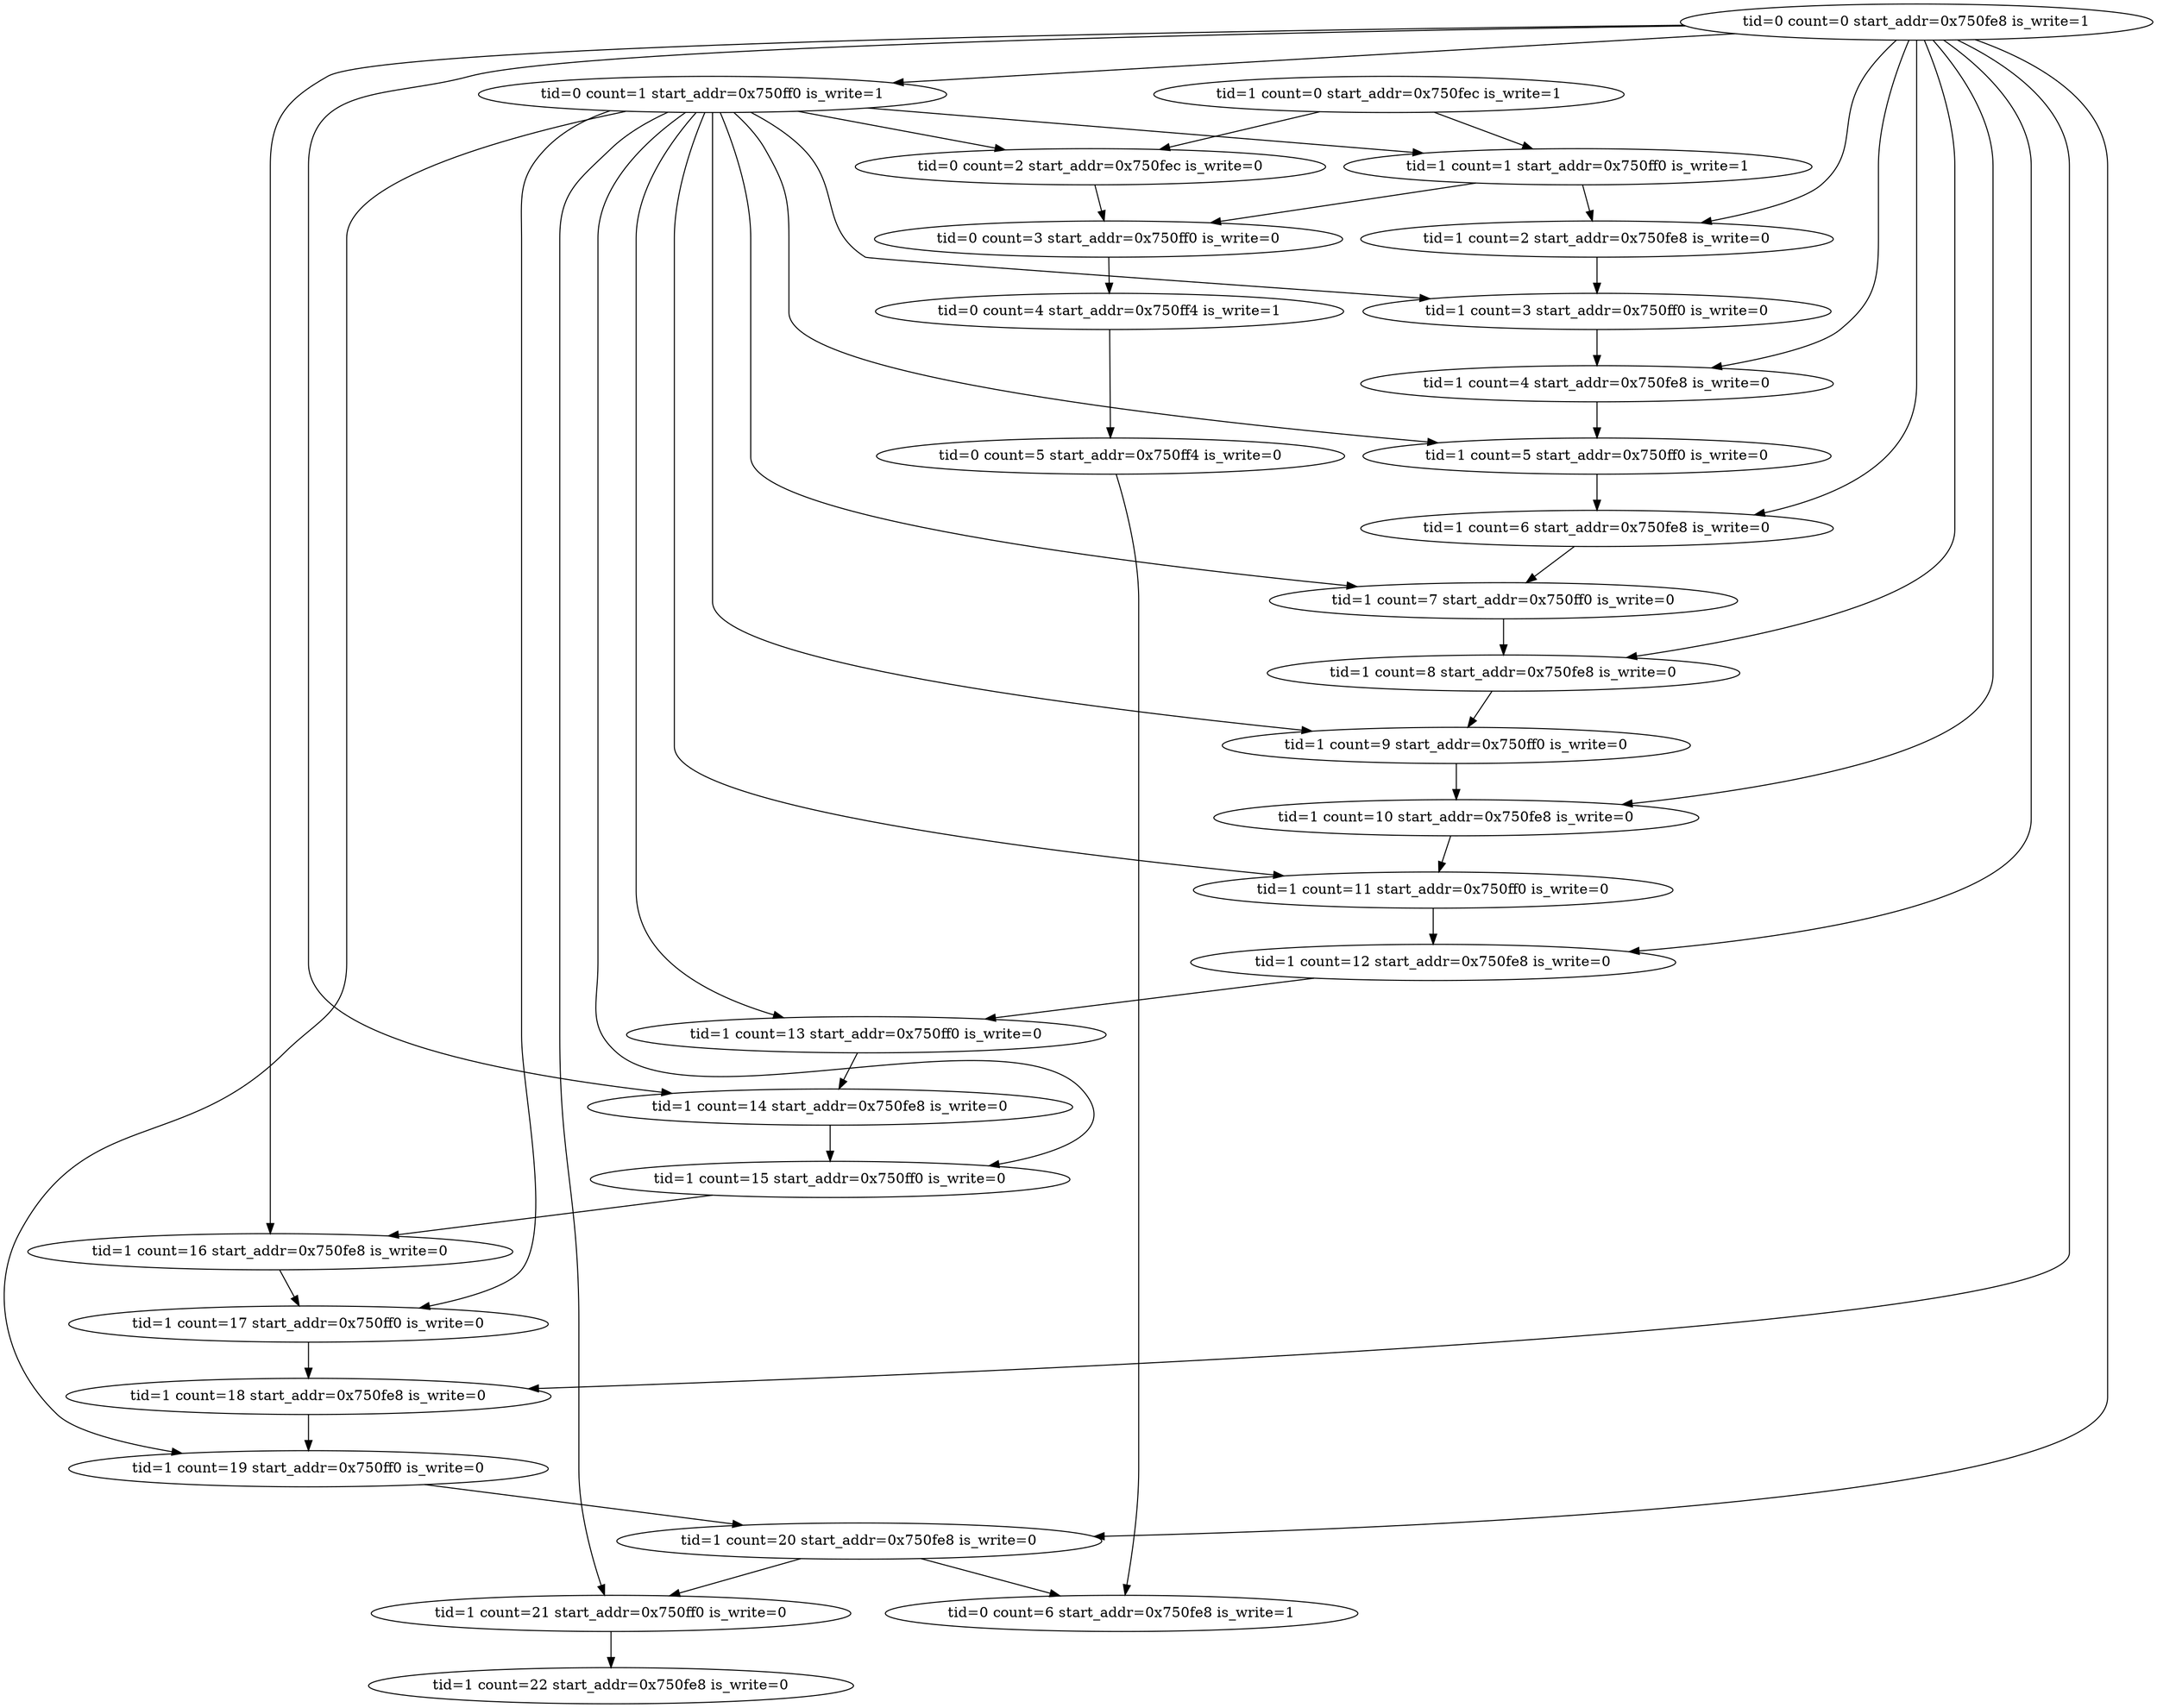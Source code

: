 digraph G {
0 [count=0, is_write=1, label="tid=0 count=0 start_addr=0x750fe8 is_write=1", start_addr="0x750fe8", tid=0];
1 [count=1, is_write=1, label="tid=0 count=1 start_addr=0x750ff0 is_write=1", start_addr="0x750ff0", tid=0];
2 [count=2, is_write=0, label="tid=0 count=2 start_addr=0x750fec is_write=0", start_addr="0x750fec", tid=0];
3 [count=3, is_write=0, label="tid=0 count=3 start_addr=0x750ff0 is_write=0", start_addr="0x750ff0", tid=0];
4 [count=4, is_write=1, label="tid=0 count=4 start_addr=0x750ff4 is_write=1", start_addr="0x750ff4", tid=0];
5 [count=5, is_write=0, label="tid=0 count=5 start_addr=0x750ff4 is_write=0", start_addr="0x750ff4", tid=0];
6 [count=6, is_write=1, label="tid=0 count=6 start_addr=0x750fe8 is_write=1", start_addr="0x750fe8", tid=0];
30 [count=0, is_write=1, label="tid=1 count=0 start_addr=0x750fec is_write=1", start_addr="0x750fec", tid=1];
31 [count=1, is_write=1, label="tid=1 count=1 start_addr=0x750ff0 is_write=1", start_addr="0x750ff0", tid=1];
32 [count=2, is_write=0, label="tid=1 count=2 start_addr=0x750fe8 is_write=0", start_addr="0x750fe8", tid=1];
33 [count=3, is_write=0, label="tid=1 count=3 start_addr=0x750ff0 is_write=0", start_addr="0x750ff0", tid=1];
34 [count=4, is_write=0, label="tid=1 count=4 start_addr=0x750fe8 is_write=0", start_addr="0x750fe8", tid=1];
35 [count=5, is_write=0, label="tid=1 count=5 start_addr=0x750ff0 is_write=0", start_addr="0x750ff0", tid=1];
36 [count=6, is_write=0, label="tid=1 count=6 start_addr=0x750fe8 is_write=0", start_addr="0x750fe8", tid=1];
37 [count=7, is_write=0, label="tid=1 count=7 start_addr=0x750ff0 is_write=0", start_addr="0x750ff0", tid=1];
38 [count=8, is_write=0, label="tid=1 count=8 start_addr=0x750fe8 is_write=0", start_addr="0x750fe8", tid=1];
39 [count=9, is_write=0, label="tid=1 count=9 start_addr=0x750ff0 is_write=0", start_addr="0x750ff0", tid=1];
40 [count=10, is_write=0, label="tid=1 count=10 start_addr=0x750fe8 is_write=0", start_addr="0x750fe8", tid=1];
41 [count=11, is_write=0, label="tid=1 count=11 start_addr=0x750ff0 is_write=0", start_addr="0x750ff0", tid=1];
42 [count=12, is_write=0, label="tid=1 count=12 start_addr=0x750fe8 is_write=0", start_addr="0x750fe8", tid=1];
43 [count=13, is_write=0, label="tid=1 count=13 start_addr=0x750ff0 is_write=0", start_addr="0x750ff0", tid=1];
44 [count=14, is_write=0, label="tid=1 count=14 start_addr=0x750fe8 is_write=0", start_addr="0x750fe8", tid=1];
45 [count=15, is_write=0, label="tid=1 count=15 start_addr=0x750ff0 is_write=0", start_addr="0x750ff0", tid=1];
46 [count=16, is_write=0, label="tid=1 count=16 start_addr=0x750fe8 is_write=0", start_addr="0x750fe8", tid=1];
47 [count=17, is_write=0, label="tid=1 count=17 start_addr=0x750ff0 is_write=0", start_addr="0x750ff0", tid=1];
48 [count=18, is_write=0, label="tid=1 count=18 start_addr=0x750fe8 is_write=0", start_addr="0x750fe8", tid=1];
49 [count=19, is_write=0, label="tid=1 count=19 start_addr=0x750ff0 is_write=0", start_addr="0x750ff0", tid=1];
50 [count=20, is_write=0, label="tid=1 count=20 start_addr=0x750fe8 is_write=0", start_addr="0x750fe8", tid=1];
51 [count=21, is_write=0, label="tid=1 count=21 start_addr=0x750ff0 is_write=0", start_addr="0x750ff0", tid=1];
52 [count=22, is_write=0, label="tid=1 count=22 start_addr=0x750fe8 is_write=0", start_addr="0x750fe8", tid=1];
0->1 ;
1->2 ;
2->3 ;
3->4 ;
4->5 ;
5->6 ;
30->31 ;
31->32 ;
32->33 ;
33->34 ;
34->35 ;
35->36 ;
36->37 ;
37->38 ;
38->39 ;
39->40 ;
40->41 ;
41->42 ;
42->43 ;
43->44 ;
44->45 ;
45->46 ;
46->47 ;
47->48 ;
48->49 ;
49->50 ;
50->51 ;
51->52 ;
0->50 ;
0->48 ;
0->46 ;
0->44 ;
0->34 ;
0->32 ;
0->36 ;
0->38 ;
0->40 ;
0->42 ;
1->51 ;
1->49 ;
1->47 ;
1->45 ;
1->43 ;
1->33 ;
1->31 ;
1->35 ;
1->37 ;
1->39 ;
1->41 ;
30->2 ;
31->3 ;
50->6 ;
}
